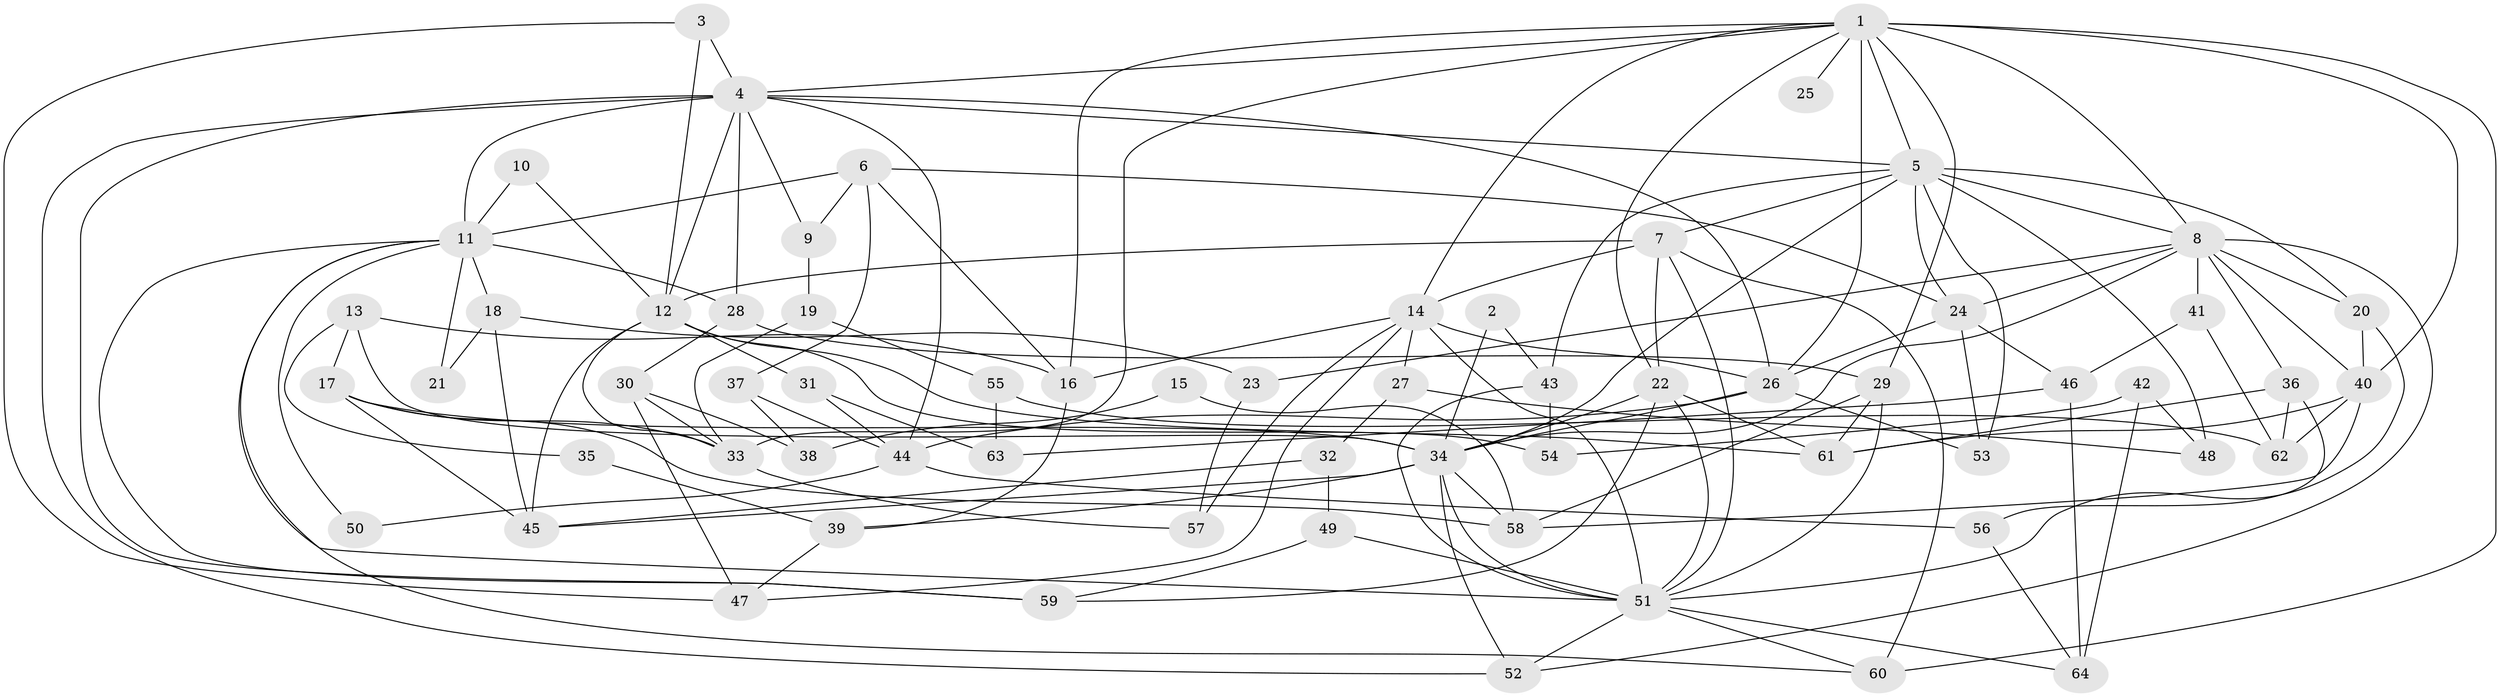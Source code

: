 // original degree distribution, {6: 0.0660377358490566, 2: 0.05660377358490566, 4: 0.3490566037735849, 10: 0.009433962264150943, 5: 0.1792452830188679, 3: 0.32075471698113206, 8: 0.009433962264150943, 7: 0.009433962264150943}
// Generated by graph-tools (version 1.1) at 2025/50/03/04/25 22:50:53]
// undirected, 64 vertices, 151 edges
graph export_dot {
  node [color=gray90,style=filled];
  1;
  2;
  3;
  4;
  5;
  6;
  7;
  8;
  9;
  10;
  11;
  12;
  13;
  14;
  15;
  16;
  17;
  18;
  19;
  20;
  21;
  22;
  23;
  24;
  25;
  26;
  27;
  28;
  29;
  30;
  31;
  32;
  33;
  34;
  35;
  36;
  37;
  38;
  39;
  40;
  41;
  42;
  43;
  44;
  45;
  46;
  47;
  48;
  49;
  50;
  51;
  52;
  53;
  54;
  55;
  56;
  57;
  58;
  59;
  60;
  61;
  62;
  63;
  64;
  1 -- 4 [weight=2.0];
  1 -- 5 [weight=1.0];
  1 -- 8 [weight=2.0];
  1 -- 14 [weight=1.0];
  1 -- 16 [weight=1.0];
  1 -- 22 [weight=1.0];
  1 -- 25 [weight=2.0];
  1 -- 26 [weight=2.0];
  1 -- 29 [weight=2.0];
  1 -- 33 [weight=1.0];
  1 -- 40 [weight=1.0];
  1 -- 60 [weight=1.0];
  2 -- 34 [weight=1.0];
  2 -- 43 [weight=1.0];
  3 -- 4 [weight=2.0];
  3 -- 12 [weight=1.0];
  3 -- 47 [weight=1.0];
  4 -- 5 [weight=1.0];
  4 -- 9 [weight=1.0];
  4 -- 11 [weight=1.0];
  4 -- 12 [weight=1.0];
  4 -- 26 [weight=1.0];
  4 -- 28 [weight=1.0];
  4 -- 44 [weight=1.0];
  4 -- 52 [weight=1.0];
  4 -- 59 [weight=1.0];
  5 -- 7 [weight=1.0];
  5 -- 8 [weight=1.0];
  5 -- 20 [weight=1.0];
  5 -- 24 [weight=1.0];
  5 -- 34 [weight=1.0];
  5 -- 43 [weight=1.0];
  5 -- 48 [weight=1.0];
  5 -- 53 [weight=1.0];
  6 -- 9 [weight=1.0];
  6 -- 11 [weight=1.0];
  6 -- 16 [weight=1.0];
  6 -- 24 [weight=1.0];
  6 -- 37 [weight=1.0];
  7 -- 12 [weight=1.0];
  7 -- 14 [weight=1.0];
  7 -- 22 [weight=1.0];
  7 -- 51 [weight=1.0];
  7 -- 60 [weight=1.0];
  8 -- 20 [weight=1.0];
  8 -- 23 [weight=1.0];
  8 -- 24 [weight=1.0];
  8 -- 34 [weight=1.0];
  8 -- 36 [weight=1.0];
  8 -- 40 [weight=3.0];
  8 -- 41 [weight=1.0];
  8 -- 52 [weight=1.0];
  9 -- 19 [weight=1.0];
  10 -- 11 [weight=2.0];
  10 -- 12 [weight=1.0];
  11 -- 18 [weight=1.0];
  11 -- 21 [weight=2.0];
  11 -- 28 [weight=2.0];
  11 -- 50 [weight=1.0];
  11 -- 51 [weight=1.0];
  11 -- 59 [weight=1.0];
  11 -- 60 [weight=1.0];
  12 -- 31 [weight=1.0];
  12 -- 33 [weight=1.0];
  12 -- 45 [weight=1.0];
  12 -- 54 [weight=2.0];
  12 -- 61 [weight=1.0];
  13 -- 16 [weight=1.0];
  13 -- 17 [weight=1.0];
  13 -- 34 [weight=1.0];
  13 -- 35 [weight=1.0];
  14 -- 16 [weight=1.0];
  14 -- 26 [weight=1.0];
  14 -- 27 [weight=1.0];
  14 -- 47 [weight=1.0];
  14 -- 51 [weight=1.0];
  14 -- 57 [weight=1.0];
  15 -- 38 [weight=1.0];
  15 -- 58 [weight=1.0];
  16 -- 39 [weight=1.0];
  17 -- 33 [weight=1.0];
  17 -- 34 [weight=1.0];
  17 -- 45 [weight=1.0];
  17 -- 58 [weight=1.0];
  18 -- 21 [weight=2.0];
  18 -- 23 [weight=1.0];
  18 -- 45 [weight=1.0];
  19 -- 33 [weight=1.0];
  19 -- 55 [weight=1.0];
  20 -- 40 [weight=1.0];
  20 -- 51 [weight=1.0];
  22 -- 34 [weight=2.0];
  22 -- 51 [weight=1.0];
  22 -- 59 [weight=1.0];
  22 -- 61 [weight=1.0];
  23 -- 57 [weight=1.0];
  24 -- 26 [weight=1.0];
  24 -- 46 [weight=1.0];
  24 -- 53 [weight=1.0];
  26 -- 34 [weight=1.0];
  26 -- 44 [weight=1.0];
  26 -- 53 [weight=1.0];
  27 -- 32 [weight=1.0];
  27 -- 48 [weight=1.0];
  28 -- 29 [weight=1.0];
  28 -- 30 [weight=1.0];
  29 -- 51 [weight=1.0];
  29 -- 58 [weight=1.0];
  29 -- 61 [weight=1.0];
  30 -- 33 [weight=1.0];
  30 -- 38 [weight=1.0];
  30 -- 47 [weight=1.0];
  31 -- 44 [weight=1.0];
  31 -- 63 [weight=1.0];
  32 -- 45 [weight=1.0];
  32 -- 49 [weight=1.0];
  33 -- 57 [weight=1.0];
  34 -- 39 [weight=1.0];
  34 -- 45 [weight=1.0];
  34 -- 51 [weight=2.0];
  34 -- 52 [weight=1.0];
  34 -- 58 [weight=1.0];
  35 -- 39 [weight=1.0];
  36 -- 56 [weight=1.0];
  36 -- 61 [weight=1.0];
  36 -- 62 [weight=1.0];
  37 -- 38 [weight=1.0];
  37 -- 44 [weight=1.0];
  39 -- 47 [weight=1.0];
  40 -- 58 [weight=1.0];
  40 -- 61 [weight=1.0];
  40 -- 62 [weight=1.0];
  41 -- 46 [weight=1.0];
  41 -- 62 [weight=1.0];
  42 -- 48 [weight=1.0];
  42 -- 54 [weight=1.0];
  42 -- 64 [weight=1.0];
  43 -- 51 [weight=1.0];
  43 -- 54 [weight=1.0];
  44 -- 50 [weight=1.0];
  44 -- 56 [weight=1.0];
  46 -- 63 [weight=1.0];
  46 -- 64 [weight=1.0];
  49 -- 51 [weight=1.0];
  49 -- 59 [weight=1.0];
  51 -- 52 [weight=1.0];
  51 -- 60 [weight=1.0];
  51 -- 64 [weight=1.0];
  55 -- 62 [weight=1.0];
  55 -- 63 [weight=1.0];
  56 -- 64 [weight=1.0];
}
